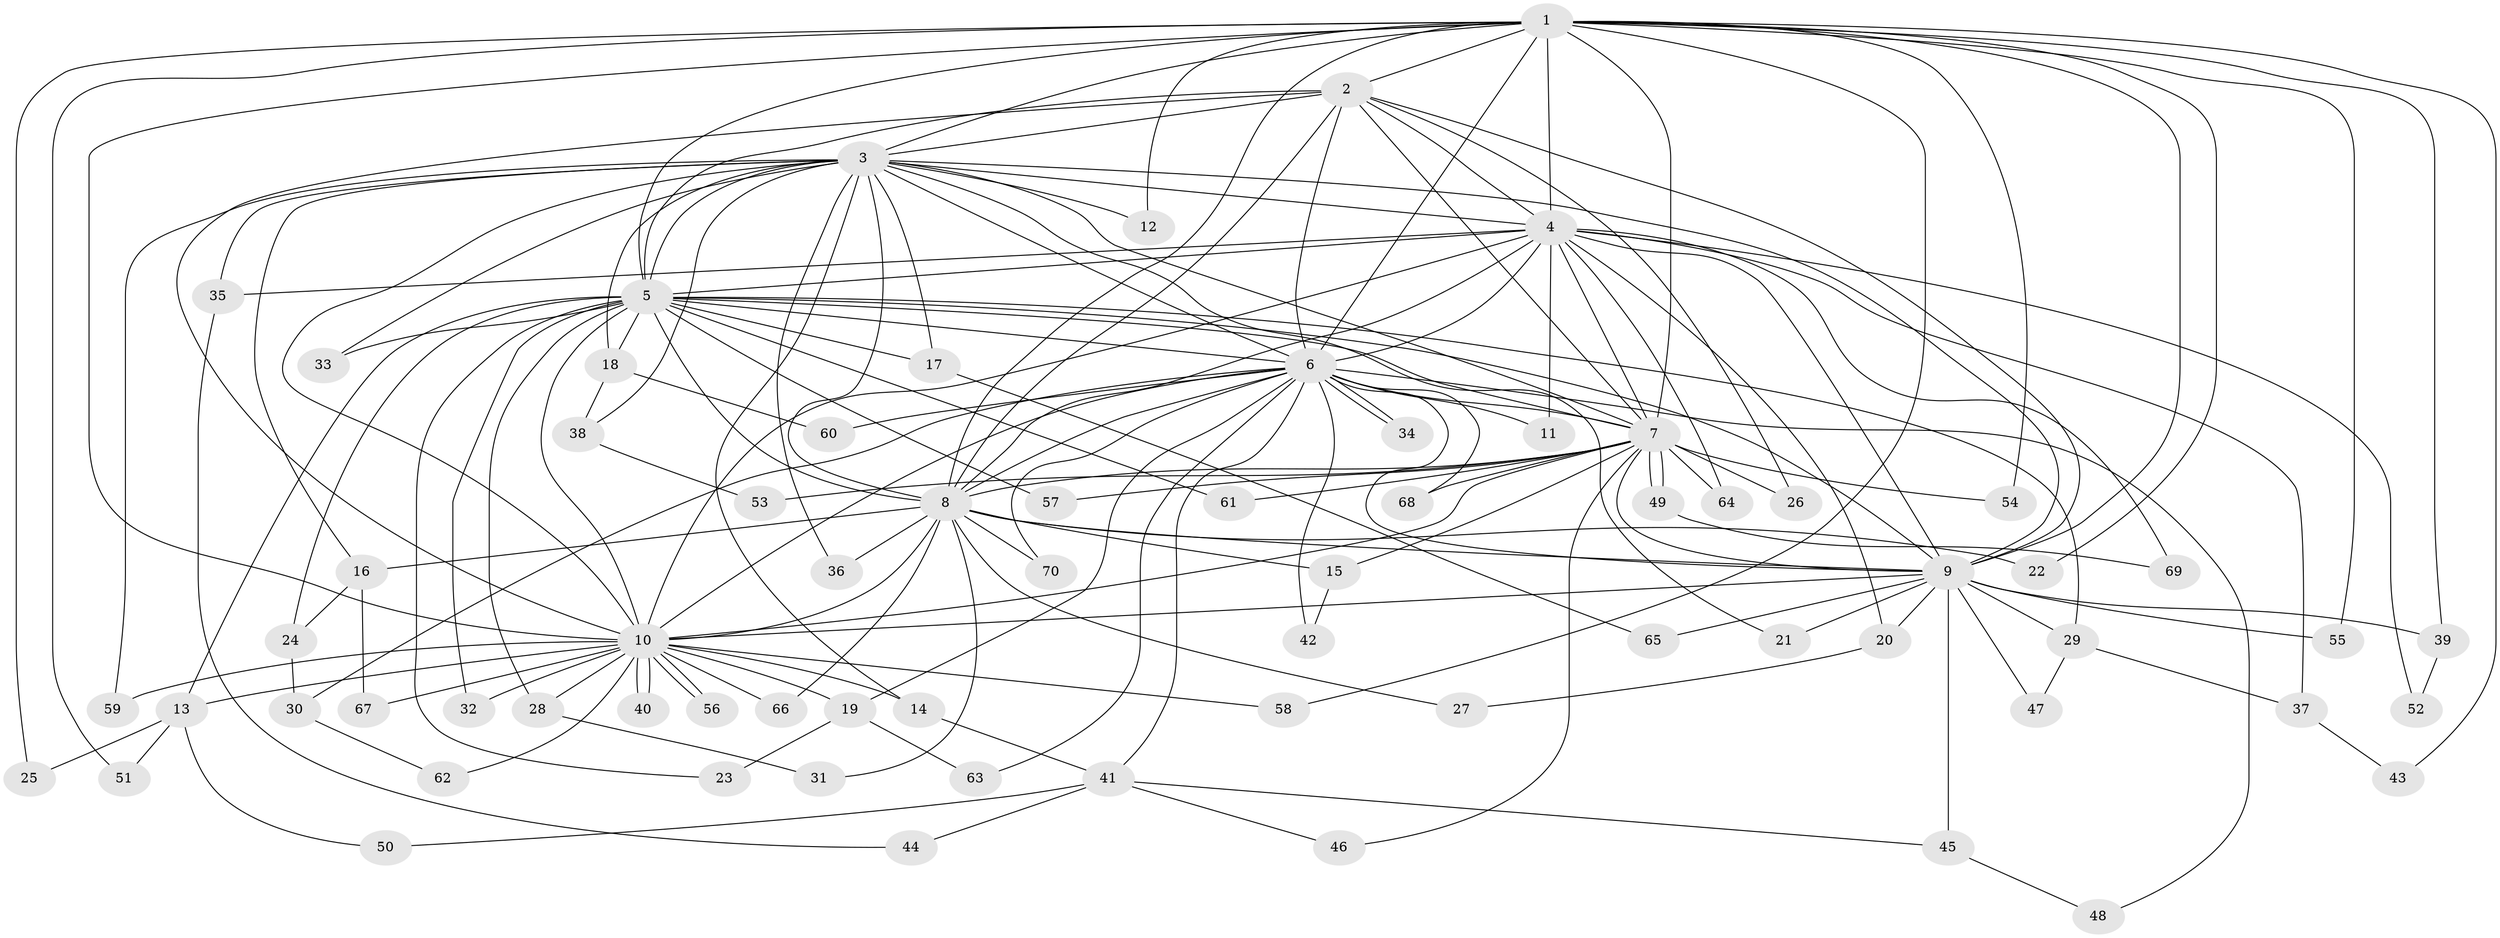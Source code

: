 // Generated by graph-tools (version 1.1) at 2025/10/02/27/25 16:10:57]
// undirected, 70 vertices, 165 edges
graph export_dot {
graph [start="1"]
  node [color=gray90,style=filled];
  1;
  2;
  3;
  4;
  5;
  6;
  7;
  8;
  9;
  10;
  11;
  12;
  13;
  14;
  15;
  16;
  17;
  18;
  19;
  20;
  21;
  22;
  23;
  24;
  25;
  26;
  27;
  28;
  29;
  30;
  31;
  32;
  33;
  34;
  35;
  36;
  37;
  38;
  39;
  40;
  41;
  42;
  43;
  44;
  45;
  46;
  47;
  48;
  49;
  50;
  51;
  52;
  53;
  54;
  55;
  56;
  57;
  58;
  59;
  60;
  61;
  62;
  63;
  64;
  65;
  66;
  67;
  68;
  69;
  70;
  1 -- 2;
  1 -- 3;
  1 -- 4;
  1 -- 5;
  1 -- 6;
  1 -- 7;
  1 -- 8;
  1 -- 9;
  1 -- 10;
  1 -- 12;
  1 -- 22;
  1 -- 25;
  1 -- 39;
  1 -- 43;
  1 -- 51;
  1 -- 54;
  1 -- 55;
  1 -- 58;
  2 -- 3;
  2 -- 4;
  2 -- 5;
  2 -- 6;
  2 -- 7;
  2 -- 8;
  2 -- 9;
  2 -- 10;
  2 -- 26;
  3 -- 4;
  3 -- 5;
  3 -- 6;
  3 -- 7;
  3 -- 8;
  3 -- 9;
  3 -- 10;
  3 -- 12;
  3 -- 14;
  3 -- 16;
  3 -- 17;
  3 -- 18;
  3 -- 21;
  3 -- 33;
  3 -- 35;
  3 -- 36;
  3 -- 38;
  3 -- 59;
  4 -- 5;
  4 -- 6;
  4 -- 7;
  4 -- 8;
  4 -- 9;
  4 -- 10;
  4 -- 11;
  4 -- 20;
  4 -- 35;
  4 -- 37;
  4 -- 52;
  4 -- 64;
  4 -- 69;
  5 -- 6;
  5 -- 7;
  5 -- 8;
  5 -- 9;
  5 -- 10;
  5 -- 13;
  5 -- 17;
  5 -- 18;
  5 -- 23;
  5 -- 24;
  5 -- 28;
  5 -- 29;
  5 -- 32;
  5 -- 33;
  5 -- 57;
  5 -- 61;
  6 -- 7;
  6 -- 8;
  6 -- 9;
  6 -- 10;
  6 -- 11;
  6 -- 19;
  6 -- 30;
  6 -- 34;
  6 -- 34;
  6 -- 41;
  6 -- 42;
  6 -- 48;
  6 -- 60;
  6 -- 63;
  6 -- 68;
  6 -- 70;
  7 -- 8;
  7 -- 9;
  7 -- 10;
  7 -- 15;
  7 -- 26;
  7 -- 46;
  7 -- 49;
  7 -- 49;
  7 -- 53;
  7 -- 54;
  7 -- 57;
  7 -- 61;
  7 -- 64;
  7 -- 68;
  8 -- 9;
  8 -- 10;
  8 -- 15;
  8 -- 16;
  8 -- 22;
  8 -- 27;
  8 -- 31;
  8 -- 36;
  8 -- 66;
  8 -- 70;
  9 -- 10;
  9 -- 20;
  9 -- 21;
  9 -- 29;
  9 -- 39;
  9 -- 45;
  9 -- 47;
  9 -- 55;
  9 -- 65;
  10 -- 13;
  10 -- 14;
  10 -- 19;
  10 -- 28;
  10 -- 32;
  10 -- 40;
  10 -- 40;
  10 -- 56;
  10 -- 56;
  10 -- 58;
  10 -- 59;
  10 -- 62;
  10 -- 66;
  10 -- 67;
  13 -- 25;
  13 -- 50;
  13 -- 51;
  14 -- 41;
  15 -- 42;
  16 -- 24;
  16 -- 67;
  17 -- 65;
  18 -- 38;
  18 -- 60;
  19 -- 23;
  19 -- 63;
  20 -- 27;
  24 -- 30;
  28 -- 31;
  29 -- 37;
  29 -- 47;
  30 -- 62;
  35 -- 44;
  37 -- 43;
  38 -- 53;
  39 -- 52;
  41 -- 44;
  41 -- 45;
  41 -- 46;
  41 -- 50;
  45 -- 48;
  49 -- 69;
}
